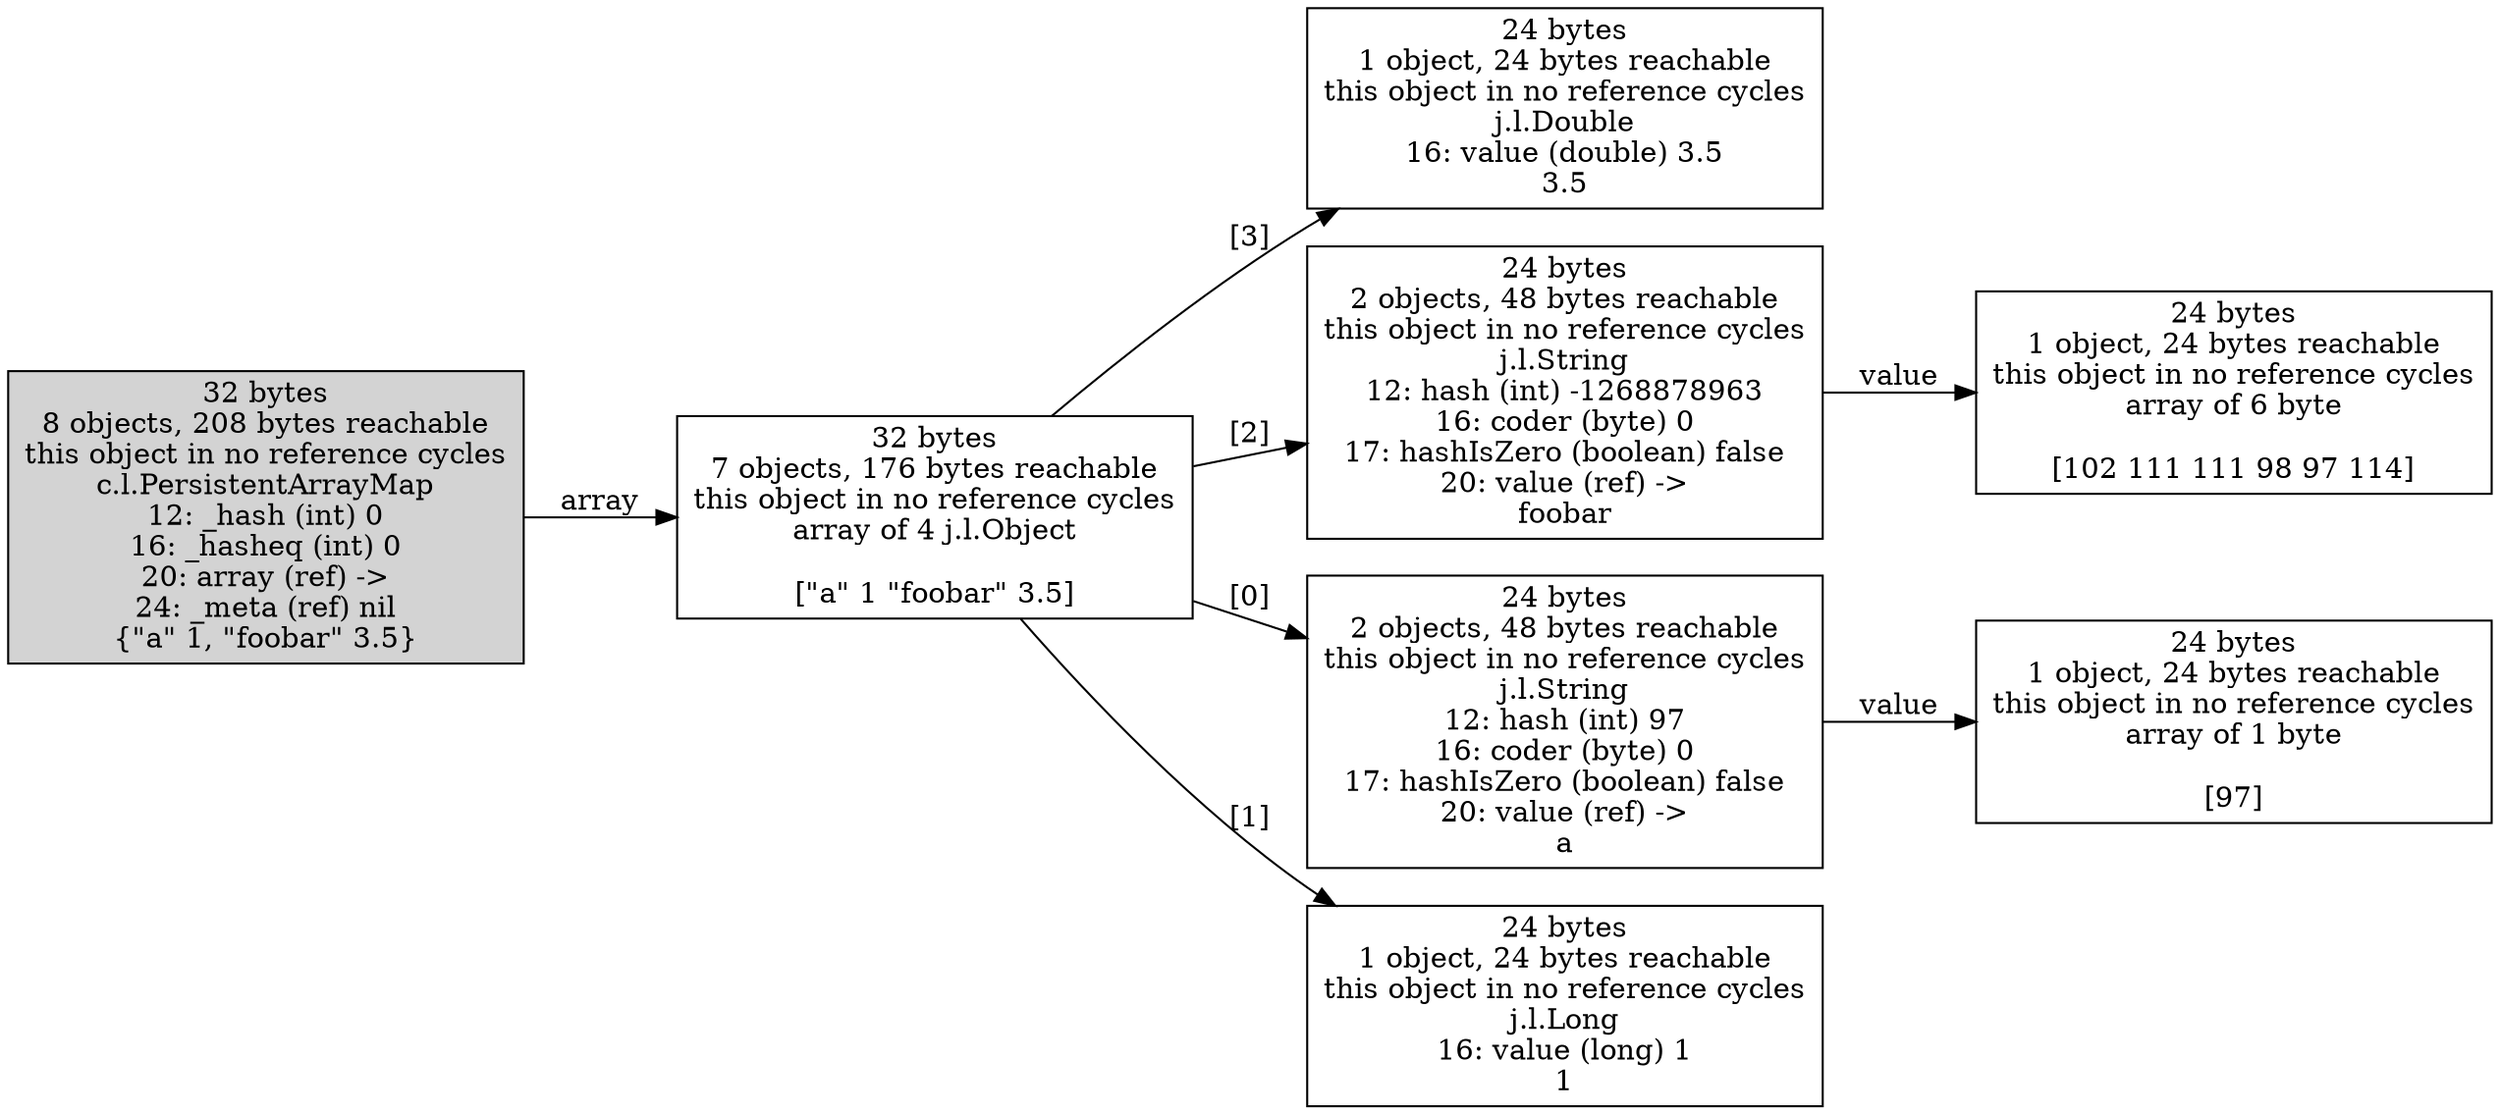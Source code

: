 digraph {
graph [layout="dot",rankdir="LR"];
"18497576576" ["reachable-only-from"=18497576064,"scc-num-nodes"=1,label="24 bytes
1 object, 24 bytes reachable
this object in no reference cycles
j.l.Double
16: value (double) 3.5
3.5",shape="box"];
"18497576768" ["reachable-only-from"=18497576064,"scc-num-nodes"=1,label="24 bytes
2 objects, 48 bytes reachable
this object in no reference cycles
j.l.String
12: hash (int) -1268878963
16: coder (byte) 0
17: hashIsZero (boolean) false
20: value (ref) ->
foobar",shape="box"];
"18497576320" ["reachable-only-from"=18497576064,"scc-num-nodes"=1,label="32 bytes
7 objects, 176 bytes reachable
this object in no reference cycles
array of 4 j.l.Object

[\"a\" 1 \"foobar\" 3.5]",shape="box"];
"34343005824" ["reachable-only-from"=18497576064,"scc-num-nodes"=1,label="24 bytes
2 objects, 48 bytes reachable
this object in no reference cycles
j.l.String
12: hash (int) 97
16: coder (byte) 0
17: hashIsZero (boolean) false
20: value (ref) ->
a",shape="box"];
"34349647680" ["reachable-only-from"=18497576064,"scc-num-nodes"=1,label="24 bytes
1 object, 24 bytes reachable
this object in no reference cycles
j.l.Long
16: value (long) 1
1",shape="box"];
"18497576960" ["reachable-only-from"=18497576064,"scc-num-nodes"=1,label="24 bytes
1 object, 24 bytes reachable
this object in no reference cycles
array of 6 byte

[102 111 111 98 97 114]",shape="box"];
"34343006016" ["reachable-only-from"=18497576064,"scc-num-nodes"=1,label="24 bytes
1 object, 24 bytes reachable
this object in no reference cycles
array of 1 byte

[97]",shape="box"];
"18497576064" ["reachable-only-from"=18497576064,"scc-num-nodes"=1,style="filled","my-unique-total-size"=208,"my-unique-num-reachable-nodes"=8,label="32 bytes
8 objects, 208 bytes reachable
this object in no reference cycles
c.l.PersistentArrayMap
12: _hash (int) 0
16: _hasheq (int) 0
20: array (ref) ->
24: _meta (ref) nil
{\"a\" 1, \"foobar\" 3.5}",shape="box"];
"18497576768" -> "18497576960" ["field-name"="value",label="value"];
"18497576320" -> "34343005824" ["field-name"="[0]",label="[0]"];
"18497576320" -> "34349647680" ["field-name"="[1]",label="[1]"];
"18497576320" -> "18497576768" ["field-name"="[2]",label="[2]"];
"18497576320" -> "18497576576" ["field-name"="[3]",label="[3]"];
"34343005824" -> "34343006016" ["field-name"="value",label="value"];
"18497576064" -> "18497576320" ["field-name"="array",label="array"];
} 